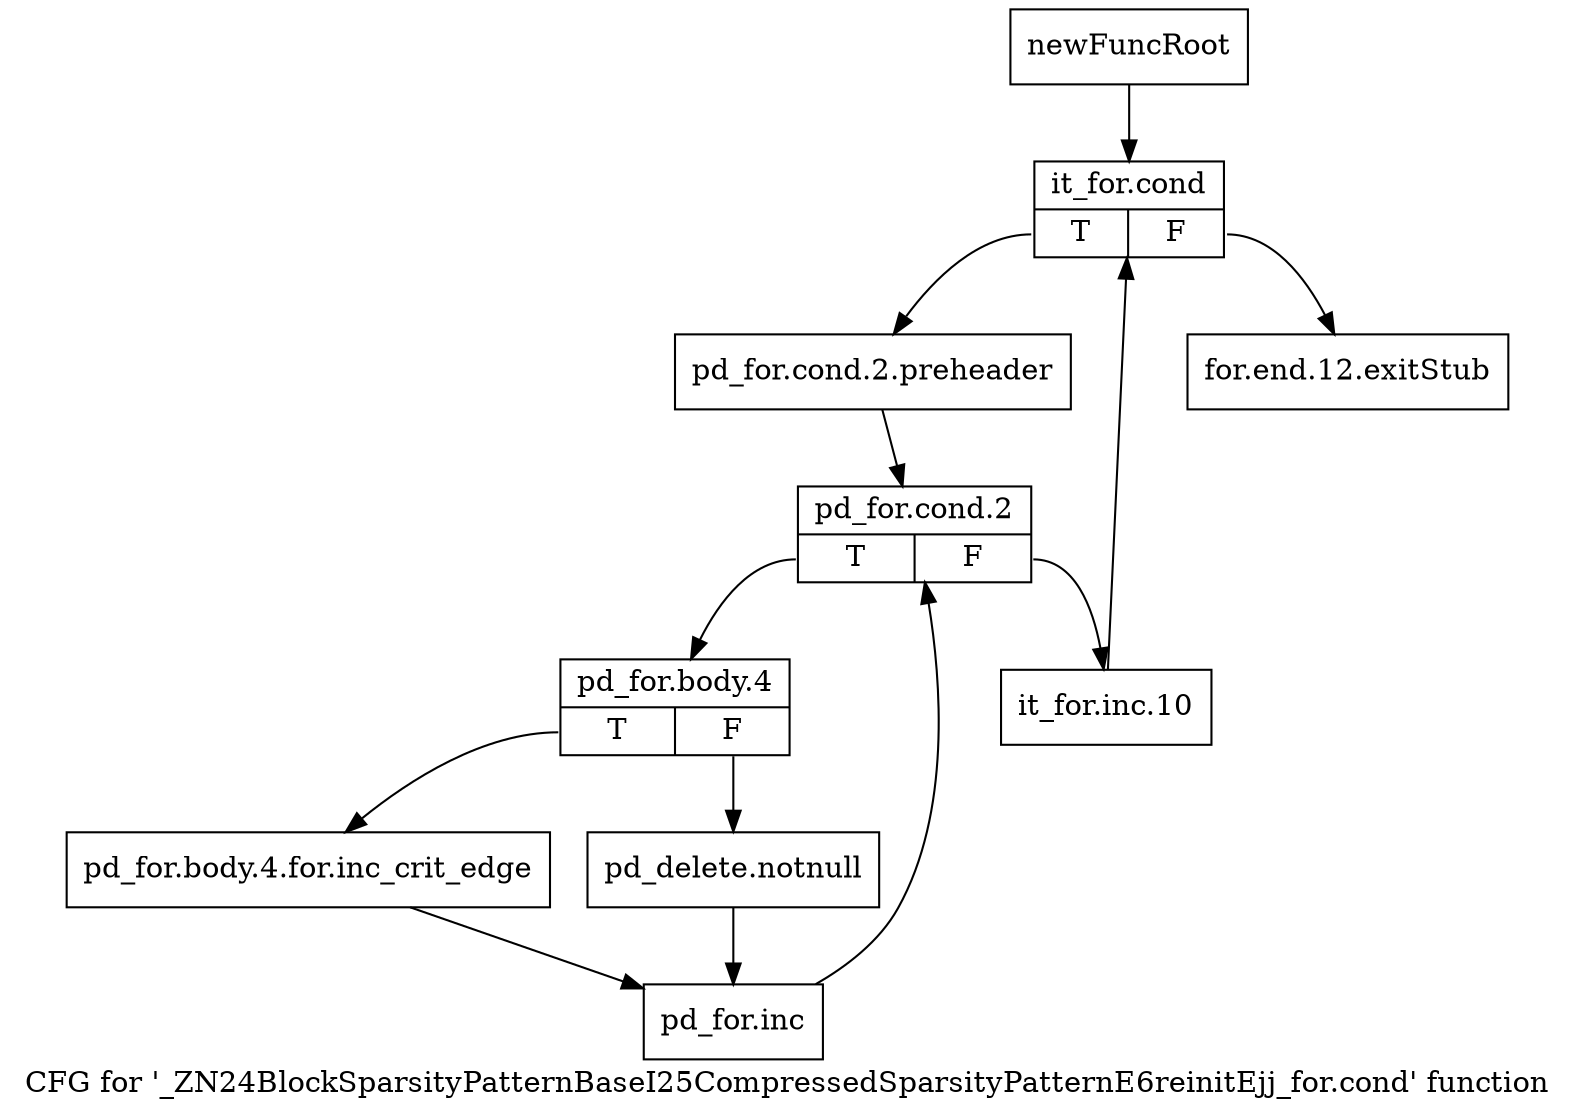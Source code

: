 digraph "CFG for '_ZN24BlockSparsityPatternBaseI25CompressedSparsityPatternE6reinitEjj_for.cond' function" {
	label="CFG for '_ZN24BlockSparsityPatternBaseI25CompressedSparsityPatternE6reinitEjj_for.cond' function";

	Node0x8b289c0 [shape=record,label="{newFuncRoot}"];
	Node0x8b289c0 -> Node0x8b2f600;
	Node0x8b2f190 [shape=record,label="{for.end.12.exitStub}"];
	Node0x8b2f600 [shape=record,label="{it_for.cond|{<s0>T|<s1>F}}"];
	Node0x8b2f600:s0 -> Node0x8b2f650;
	Node0x8b2f600:s1 -> Node0x8b2f190;
	Node0x8b2f650 [shape=record,label="{pd_for.cond.2.preheader}"];
	Node0x8b2f650 -> Node0x8b2f6a0;
	Node0x8b2f6a0 [shape=record,label="{pd_for.cond.2|{<s0>T|<s1>F}}"];
	Node0x8b2f6a0:s0 -> Node0x8b2f740;
	Node0x8b2f6a0:s1 -> Node0x8b2f6f0;
	Node0x8b2f6f0 [shape=record,label="{it_for.inc.10}"];
	Node0x8b2f6f0 -> Node0x8b2f600;
	Node0x8b2f740 [shape=record,label="{pd_for.body.4|{<s0>T|<s1>F}}"];
	Node0x8b2f740:s0 -> Node0x8b2f7e0;
	Node0x8b2f740:s1 -> Node0x8b2f790;
	Node0x8b2f790 [shape=record,label="{pd_delete.notnull}"];
	Node0x8b2f790 -> Node0x8b2f830;
	Node0x8b2f7e0 [shape=record,label="{pd_for.body.4.for.inc_crit_edge}"];
	Node0x8b2f7e0 -> Node0x8b2f830;
	Node0x8b2f830 [shape=record,label="{pd_for.inc}"];
	Node0x8b2f830 -> Node0x8b2f6a0;
}
